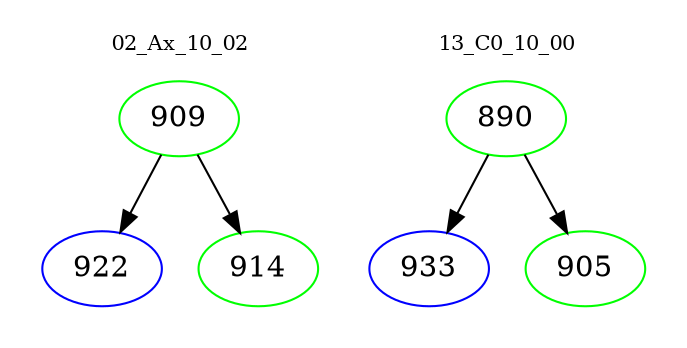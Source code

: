 digraph{
subgraph cluster_0 {
color = white
label = "02_Ax_10_02";
fontsize=10;
T0_909 [label="909", color="green"]
T0_909 -> T0_922 [color="black"]
T0_922 [label="922", color="blue"]
T0_909 -> T0_914 [color="black"]
T0_914 [label="914", color="green"]
}
subgraph cluster_1 {
color = white
label = "13_C0_10_00";
fontsize=10;
T1_890 [label="890", color="green"]
T1_890 -> T1_933 [color="black"]
T1_933 [label="933", color="blue"]
T1_890 -> T1_905 [color="black"]
T1_905 [label="905", color="green"]
}
}
